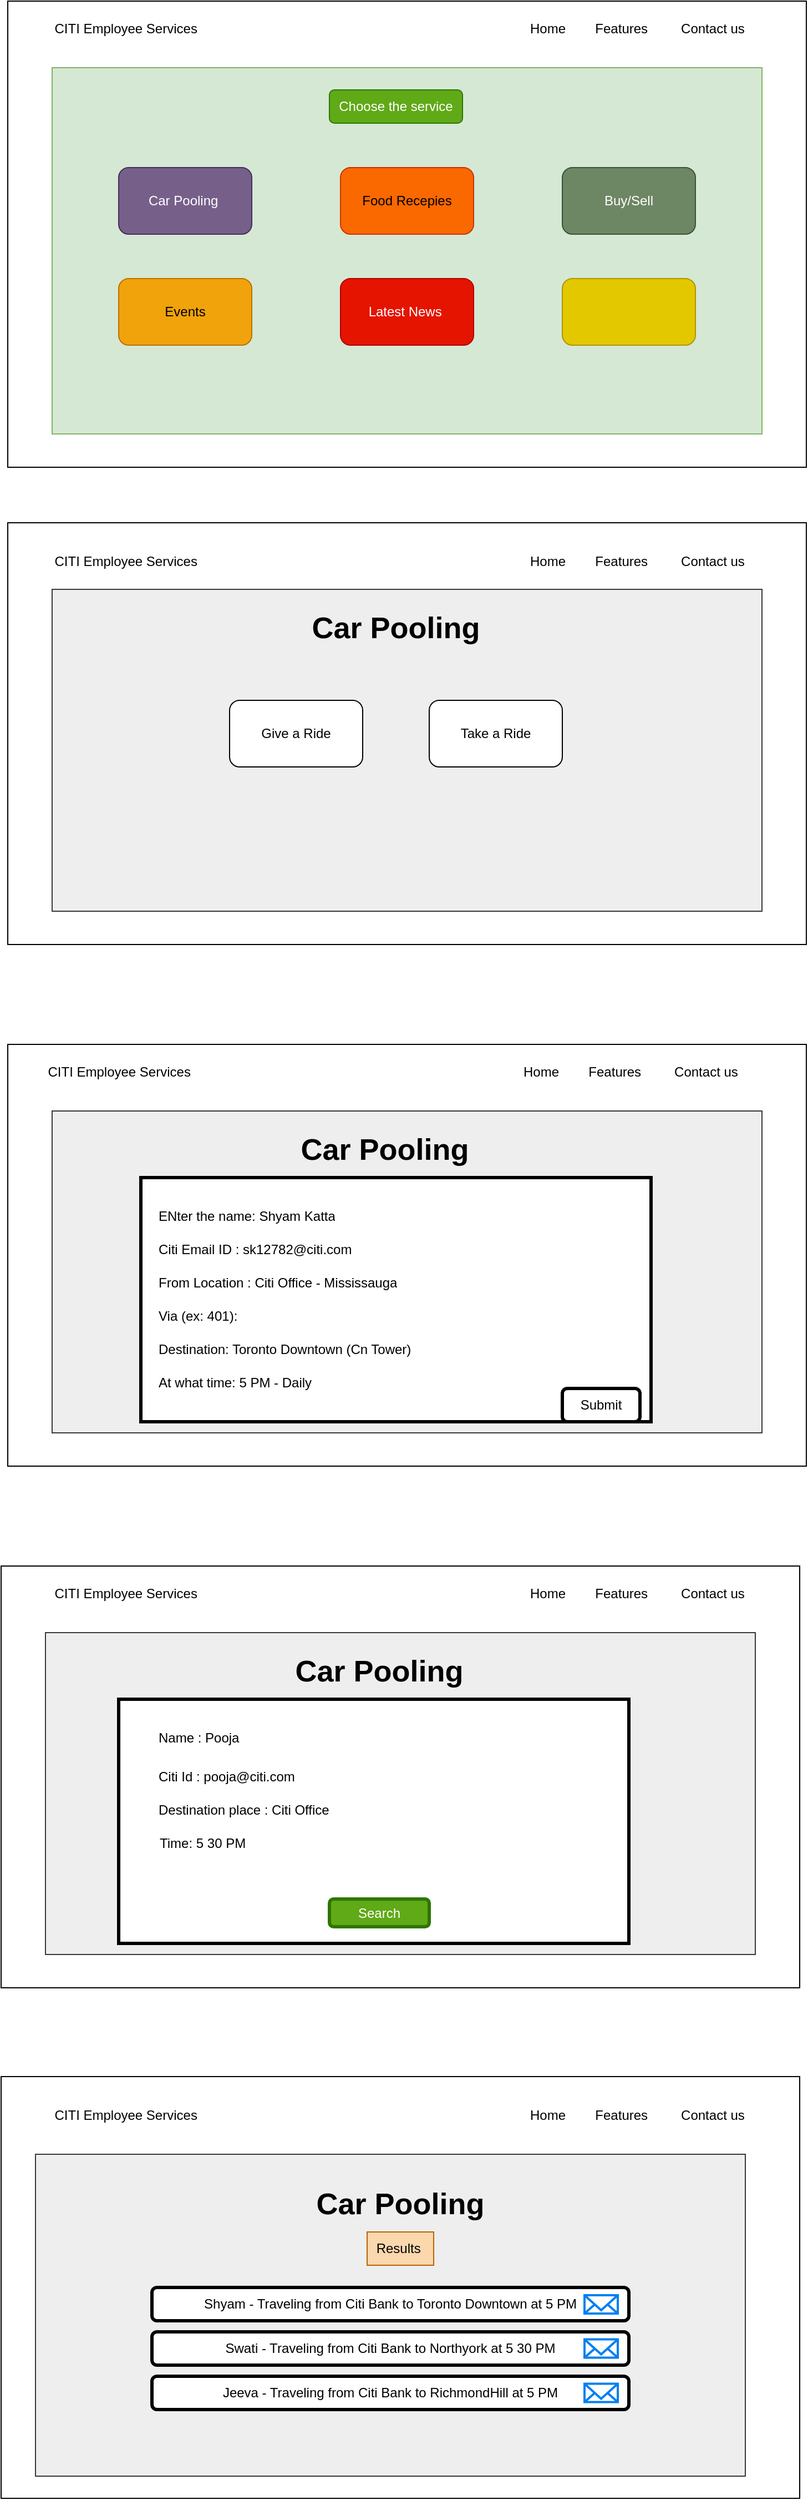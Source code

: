 <mxfile version="20.8.23" type="device" pages="2"><diagram name="Page-1" id="3x1DWH7LcmpUsh5odwub"><mxGraphModel dx="1000" dy="515" grid="1" gridSize="10" guides="1" tooltips="1" connect="1" arrows="1" fold="1" page="1" pageScale="1" pageWidth="827" pageHeight="1169" math="0" shadow="0"><root><mxCell id="0"/><mxCell id="1" parent="0"/><mxCell id="3MUjD-JxCLk-CY31lMU8-1" value="" style="rounded=0;whiteSpace=wrap;html=1;" vertex="1" parent="1"><mxGeometry x="60" y="40" width="720" height="420" as="geometry"/></mxCell><mxCell id="3MUjD-JxCLk-CY31lMU8-2" value="CITI Employee Services&amp;nbsp; &amp;nbsp; &amp;nbsp; &amp;nbsp; &amp;nbsp; &amp;nbsp; &amp;nbsp; &amp;nbsp; &amp;nbsp; &amp;nbsp; &amp;nbsp; &amp;nbsp; &amp;nbsp; &amp;nbsp; &amp;nbsp; &amp;nbsp; &amp;nbsp; &amp;nbsp; &amp;nbsp; &amp;nbsp; &amp;nbsp; &amp;nbsp; &amp;nbsp; &amp;nbsp; &amp;nbsp; &amp;nbsp; &amp;nbsp; &amp;nbsp; &amp;nbsp; &amp;nbsp; &amp;nbsp; &amp;nbsp; &amp;nbsp; &amp;nbsp; &amp;nbsp; &amp;nbsp; &amp;nbsp; &amp;nbsp; &amp;nbsp; &amp;nbsp; &amp;nbsp; &amp;nbsp; &amp;nbsp; &amp;nbsp; &amp;nbsp; Home&amp;nbsp; &amp;nbsp; &amp;nbsp; &amp;nbsp; Features&amp;nbsp; &amp;nbsp; &amp;nbsp; &amp;nbsp; &amp;nbsp;Contact us&amp;nbsp; &amp;nbsp;&amp;nbsp;" style="text;html=1;strokeColor=none;fillColor=none;align=center;verticalAlign=middle;whiteSpace=wrap;rounded=0;" vertex="1" parent="1"><mxGeometry x="70" y="50" width="700" height="30" as="geometry"/></mxCell><mxCell id="3MUjD-JxCLk-CY31lMU8-7" value="" style="rounded=0;whiteSpace=wrap;html=1;fillColor=#d5e8d4;strokeColor=#82b366;" vertex="1" parent="1"><mxGeometry x="100" y="100" width="640" height="330" as="geometry"/></mxCell><mxCell id="3MUjD-JxCLk-CY31lMU8-9" value="Choose the service" style="rounded=1;whiteSpace=wrap;html=1;fillColor=#60a917;fontColor=#ffffff;strokeColor=#2D7600;" vertex="1" parent="1"><mxGeometry x="350" y="120" width="120" height="30" as="geometry"/></mxCell><mxCell id="3MUjD-JxCLk-CY31lMU8-10" value="Car Pooling&amp;nbsp;" style="rounded=1;whiteSpace=wrap;html=1;fillColor=#76608a;fontColor=#ffffff;strokeColor=#432D57;" vertex="1" parent="1"><mxGeometry x="160" y="190" width="120" height="60" as="geometry"/></mxCell><mxCell id="3MUjD-JxCLk-CY31lMU8-11" value="Food Recepies" style="rounded=1;whiteSpace=wrap;html=1;fillColor=#fa6800;fontColor=#000000;strokeColor=#C73500;" vertex="1" parent="1"><mxGeometry x="360" y="190" width="120" height="60" as="geometry"/></mxCell><mxCell id="3MUjD-JxCLk-CY31lMU8-12" value="Buy/Sell" style="rounded=1;whiteSpace=wrap;html=1;fillColor=#6d8764;fontColor=#ffffff;strokeColor=#3A5431;" vertex="1" parent="1"><mxGeometry x="560" y="190" width="120" height="60" as="geometry"/></mxCell><mxCell id="3MUjD-JxCLk-CY31lMU8-13" value="Events" style="rounded=1;whiteSpace=wrap;html=1;fillColor=#f0a30a;fontColor=#000000;strokeColor=#BD7000;" vertex="1" parent="1"><mxGeometry x="160" y="290" width="120" height="60" as="geometry"/></mxCell><mxCell id="3MUjD-JxCLk-CY31lMU8-14" value="Latest News&amp;nbsp;" style="rounded=1;whiteSpace=wrap;html=1;fillColor=#e51400;fontColor=#ffffff;strokeColor=#B20000;" vertex="1" parent="1"><mxGeometry x="360" y="290" width="120" height="60" as="geometry"/></mxCell><mxCell id="3MUjD-JxCLk-CY31lMU8-15" value="" style="rounded=1;whiteSpace=wrap;html=1;fillColor=#e3c800;fontColor=#000000;strokeColor=#B09500;" vertex="1" parent="1"><mxGeometry x="560" y="290" width="120" height="60" as="geometry"/></mxCell><mxCell id="3MUjD-JxCLk-CY31lMU8-16" value="" style="rounded=0;whiteSpace=wrap;html=1;" vertex="1" parent="1"><mxGeometry x="60" y="510" width="720" height="380" as="geometry"/></mxCell><mxCell id="3MUjD-JxCLk-CY31lMU8-18" value="CITI Employee Services&amp;nbsp; &amp;nbsp; &amp;nbsp; &amp;nbsp; &amp;nbsp; &amp;nbsp; &amp;nbsp; &amp;nbsp; &amp;nbsp; &amp;nbsp; &amp;nbsp; &amp;nbsp; &amp;nbsp; &amp;nbsp; &amp;nbsp; &amp;nbsp; &amp;nbsp; &amp;nbsp; &amp;nbsp; &amp;nbsp; &amp;nbsp; &amp;nbsp; &amp;nbsp; &amp;nbsp; &amp;nbsp; &amp;nbsp; &amp;nbsp; &amp;nbsp; &amp;nbsp; &amp;nbsp; &amp;nbsp; &amp;nbsp; &amp;nbsp; &amp;nbsp; &amp;nbsp; &amp;nbsp; &amp;nbsp; &amp;nbsp; &amp;nbsp; &amp;nbsp; &amp;nbsp; &amp;nbsp; &amp;nbsp; &amp;nbsp; &amp;nbsp; Home&amp;nbsp; &amp;nbsp; &amp;nbsp; &amp;nbsp; Features&amp;nbsp; &amp;nbsp; &amp;nbsp; &amp;nbsp; &amp;nbsp;Contact us&amp;nbsp; &amp;nbsp;&amp;nbsp;" style="text;html=1;strokeColor=none;fillColor=none;align=center;verticalAlign=middle;whiteSpace=wrap;rounded=0;" vertex="1" parent="1"><mxGeometry x="70" y="530" width="700" height="30" as="geometry"/></mxCell><mxCell id="3MUjD-JxCLk-CY31lMU8-19" value="" style="rounded=0;whiteSpace=wrap;html=1;fillColor=#eeeeee;strokeColor=#36393d;" vertex="1" parent="1"><mxGeometry x="100" y="570" width="640" height="290" as="geometry"/></mxCell><mxCell id="3MUjD-JxCLk-CY31lMU8-20" value="Give a Ride" style="rounded=1;whiteSpace=wrap;html=1;" vertex="1" parent="1"><mxGeometry x="260" y="670" width="120" height="60" as="geometry"/></mxCell><mxCell id="3MUjD-JxCLk-CY31lMU8-21" value="Take a Ride" style="rounded=1;whiteSpace=wrap;html=1;" vertex="1" parent="1"><mxGeometry x="440" y="670" width="120" height="60" as="geometry"/></mxCell><mxCell id="3MUjD-JxCLk-CY31lMU8-22" value="&lt;h1&gt;&lt;font style=&quot;font-size: 27px;&quot;&gt;Car Pooling&lt;/font&gt;&lt;/h1&gt;" style="text;html=1;strokeColor=none;fillColor=none;align=center;verticalAlign=middle;whiteSpace=wrap;rounded=0;strokeWidth=3;" vertex="1" parent="1"><mxGeometry x="330" y="590" width="160" height="30" as="geometry"/></mxCell><mxCell id="BiCKtsOBipT_w57OATGU-2" value="" style="rounded=0;whiteSpace=wrap;html=1;" vertex="1" parent="1"><mxGeometry x="60" y="980" width="720" height="380" as="geometry"/></mxCell><mxCell id="BiCKtsOBipT_w57OATGU-3" value="CITI Employee Services&amp;nbsp; &amp;nbsp; &amp;nbsp; &amp;nbsp; &amp;nbsp; &amp;nbsp; &amp;nbsp; &amp;nbsp; &amp;nbsp; &amp;nbsp; &amp;nbsp; &amp;nbsp; &amp;nbsp; &amp;nbsp; &amp;nbsp; &amp;nbsp; &amp;nbsp; &amp;nbsp; &amp;nbsp; &amp;nbsp; &amp;nbsp; &amp;nbsp; &amp;nbsp; &amp;nbsp; &amp;nbsp; &amp;nbsp; &amp;nbsp; &amp;nbsp; &amp;nbsp; &amp;nbsp; &amp;nbsp; &amp;nbsp; &amp;nbsp; &amp;nbsp; &amp;nbsp; &amp;nbsp; &amp;nbsp; &amp;nbsp; &amp;nbsp; &amp;nbsp; &amp;nbsp; &amp;nbsp; &amp;nbsp; &amp;nbsp; &amp;nbsp; Home&amp;nbsp; &amp;nbsp; &amp;nbsp; &amp;nbsp; Features&amp;nbsp; &amp;nbsp; &amp;nbsp; &amp;nbsp; &amp;nbsp;Contact us&amp;nbsp; &amp;nbsp;&amp;nbsp;" style="text;html=1;strokeColor=none;fillColor=none;align=center;verticalAlign=middle;whiteSpace=wrap;rounded=0;" vertex="1" parent="1"><mxGeometry x="64" y="990" width="700" height="30" as="geometry"/></mxCell><mxCell id="BiCKtsOBipT_w57OATGU-4" value="" style="rounded=0;whiteSpace=wrap;html=1;fillColor=#eeeeee;strokeColor=#36393d;" vertex="1" parent="1"><mxGeometry x="100" y="1040" width="640" height="290" as="geometry"/></mxCell><mxCell id="BiCKtsOBipT_w57OATGU-5" value="&lt;h1&gt;&lt;font style=&quot;font-size: 27px;&quot;&gt;Car Pooling&lt;/font&gt;&lt;/h1&gt;" style="text;html=1;strokeColor=none;fillColor=none;align=center;verticalAlign=middle;whiteSpace=wrap;rounded=0;strokeWidth=3;" vertex="1" parent="1"><mxGeometry x="320" y="1060" width="160" height="30" as="geometry"/></mxCell><mxCell id="BiCKtsOBipT_w57OATGU-11" value="" style="rounded=0;whiteSpace=wrap;html=1;strokeWidth=3;fontSize=27;" vertex="1" parent="1"><mxGeometry x="180" y="1100" width="460" height="220" as="geometry"/></mxCell><mxCell id="BiCKtsOBipT_w57OATGU-16" value="ENter the name: Shyam Katta" style="text;strokeColor=none;fillColor=none;align=left;verticalAlign=middle;spacingLeft=4;spacingRight=4;overflow=hidden;points=[[0,0.5],[1,0.5]];portConstraint=eastwest;rotatable=0;whiteSpace=wrap;html=1;fontSize=12;" vertex="1" parent="1"><mxGeometry x="190" y="1120" width="410" height="30" as="geometry"/></mxCell><mxCell id="BiCKtsOBipT_w57OATGU-17" value="Citi Email ID : sk12782@citi.com&amp;nbsp;" style="text;strokeColor=none;fillColor=none;align=left;verticalAlign=middle;spacingLeft=4;spacingRight=4;overflow=hidden;points=[[0,0.5],[1,0.5]];portConstraint=eastwest;rotatable=0;whiteSpace=wrap;html=1;fontSize=12;" vertex="1" parent="1"><mxGeometry x="190" y="1150" width="350" height="30" as="geometry"/></mxCell><mxCell id="BiCKtsOBipT_w57OATGU-18" value="From Location : Citi Office - Mississauga" style="text;strokeColor=none;fillColor=none;align=left;verticalAlign=middle;spacingLeft=4;spacingRight=4;overflow=hidden;points=[[0,0.5],[1,0.5]];portConstraint=eastwest;rotatable=0;whiteSpace=wrap;html=1;fontSize=12;" vertex="1" parent="1"><mxGeometry x="190" y="1180" width="420" height="30" as="geometry"/></mxCell><mxCell id="BiCKtsOBipT_w57OATGU-19" value="Via (ex: 401):" style="text;strokeColor=none;fillColor=none;align=left;verticalAlign=middle;spacingLeft=4;spacingRight=4;overflow=hidden;points=[[0,0.5],[1,0.5]];portConstraint=eastwest;rotatable=0;whiteSpace=wrap;html=1;fontSize=12;" vertex="1" parent="1"><mxGeometry x="190" y="1210" width="410" height="30" as="geometry"/></mxCell><mxCell id="BiCKtsOBipT_w57OATGU-20" value="Destination: Toronto Downtown (Cn Tower)" style="text;strokeColor=none;fillColor=none;align=left;verticalAlign=middle;spacingLeft=4;spacingRight=4;overflow=hidden;points=[[0,0.5],[1,0.5]];portConstraint=eastwest;rotatable=0;whiteSpace=wrap;html=1;fontSize=12;" vertex="1" parent="1"><mxGeometry x="190" y="1240" width="400" height="30" as="geometry"/></mxCell><mxCell id="BiCKtsOBipT_w57OATGU-21" value="At what time: 5 PM - Daily&amp;nbsp;" style="text;strokeColor=none;fillColor=none;align=left;verticalAlign=middle;spacingLeft=4;spacingRight=4;overflow=hidden;points=[[0,0.5],[1,0.5]];portConstraint=eastwest;rotatable=0;whiteSpace=wrap;html=1;fontSize=12;" vertex="1" parent="1"><mxGeometry x="190" y="1270" width="430" height="30" as="geometry"/></mxCell><mxCell id="BiCKtsOBipT_w57OATGU-22" value="" style="rounded=0;whiteSpace=wrap;html=1;" vertex="1" parent="1"><mxGeometry x="54" y="1450" width="720" height="380" as="geometry"/></mxCell><mxCell id="BiCKtsOBipT_w57OATGU-23" value="CITI Employee Services&amp;nbsp; &amp;nbsp; &amp;nbsp; &amp;nbsp; &amp;nbsp; &amp;nbsp; &amp;nbsp; &amp;nbsp; &amp;nbsp; &amp;nbsp; &amp;nbsp; &amp;nbsp; &amp;nbsp; &amp;nbsp; &amp;nbsp; &amp;nbsp; &amp;nbsp; &amp;nbsp; &amp;nbsp; &amp;nbsp; &amp;nbsp; &amp;nbsp; &amp;nbsp; &amp;nbsp; &amp;nbsp; &amp;nbsp; &amp;nbsp; &amp;nbsp; &amp;nbsp; &amp;nbsp; &amp;nbsp; &amp;nbsp; &amp;nbsp; &amp;nbsp; &amp;nbsp; &amp;nbsp; &amp;nbsp; &amp;nbsp; &amp;nbsp; &amp;nbsp; &amp;nbsp; &amp;nbsp; &amp;nbsp; &amp;nbsp; &amp;nbsp; Home&amp;nbsp; &amp;nbsp; &amp;nbsp; &amp;nbsp; Features&amp;nbsp; &amp;nbsp; &amp;nbsp; &amp;nbsp; &amp;nbsp;Contact us&amp;nbsp; &amp;nbsp;&amp;nbsp;" style="text;html=1;strokeColor=none;fillColor=none;align=center;verticalAlign=middle;whiteSpace=wrap;rounded=0;" vertex="1" parent="1"><mxGeometry x="70" y="1460" width="700" height="30" as="geometry"/></mxCell><mxCell id="BiCKtsOBipT_w57OATGU-24" value="" style="rounded=0;whiteSpace=wrap;html=1;fillColor=#eeeeee;strokeColor=#36393d;" vertex="1" parent="1"><mxGeometry x="94" y="1510" width="640" height="290" as="geometry"/></mxCell><mxCell id="BiCKtsOBipT_w57OATGU-25" value="&lt;h1&gt;&lt;font style=&quot;font-size: 27px;&quot;&gt;Car Pooling&lt;/font&gt;&lt;/h1&gt;" style="text;html=1;strokeColor=none;fillColor=none;align=center;verticalAlign=middle;whiteSpace=wrap;rounded=0;strokeWidth=3;" vertex="1" parent="1"><mxGeometry x="315" y="1530" width="160" height="30" as="geometry"/></mxCell><mxCell id="BiCKtsOBipT_w57OATGU-26" value="" style="rounded=0;whiteSpace=wrap;html=1;strokeWidth=3;fontSize=27;" vertex="1" parent="1"><mxGeometry x="160" y="1570" width="460" height="220" as="geometry"/></mxCell><mxCell id="BiCKtsOBipT_w57OATGU-27" value="Time: 5 30 PM&amp;nbsp;" style="text;strokeColor=none;fillColor=none;align=left;verticalAlign=middle;spacingLeft=4;spacingRight=4;overflow=hidden;points=[[0,0.5],[1,0.5]];portConstraint=eastwest;rotatable=0;whiteSpace=wrap;html=1;fontSize=12;" vertex="1" parent="1"><mxGeometry x="191" y="1685" width="410" height="30" as="geometry"/></mxCell><mxCell id="BiCKtsOBipT_w57OATGU-29" value="Citi Id : pooja@citi.com" style="text;strokeColor=none;fillColor=none;align=left;verticalAlign=middle;spacingLeft=4;spacingRight=4;overflow=hidden;points=[[0,0.5],[1,0.5]];portConstraint=eastwest;rotatable=0;whiteSpace=wrap;html=1;fontSize=12;" vertex="1" parent="1"><mxGeometry x="190" y="1625" width="400" height="30" as="geometry"/></mxCell><mxCell id="BiCKtsOBipT_w57OATGU-30" value="Name : Pooja" style="text;strokeColor=none;fillColor=none;align=left;verticalAlign=middle;spacingLeft=4;spacingRight=4;overflow=hidden;points=[[0,0.5],[1,0.5]];portConstraint=eastwest;rotatable=0;whiteSpace=wrap;html=1;fontSize=12;" vertex="1" parent="1"><mxGeometry x="190" y="1590" width="440" height="30" as="geometry"/></mxCell><mxCell id="BiCKtsOBipT_w57OATGU-34" value="Destination place : Citi Office" style="text;strokeColor=none;fillColor=none;align=left;verticalAlign=middle;spacingLeft=4;spacingRight=4;overflow=hidden;points=[[0,0.5],[1,0.5]];portConstraint=eastwest;rotatable=0;whiteSpace=wrap;html=1;fontSize=12;" vertex="1" parent="1"><mxGeometry x="190" y="1655" width="380" height="30" as="geometry"/></mxCell><mxCell id="BiCKtsOBipT_w57OATGU-35" value="Submit" style="rounded=1;whiteSpace=wrap;html=1;strokeWidth=3;fontSize=12;" vertex="1" parent="1"><mxGeometry x="560" y="1290" width="70" height="30" as="geometry"/></mxCell><mxCell id="BiCKtsOBipT_w57OATGU-36" value="Search" style="rounded=1;whiteSpace=wrap;html=1;strokeWidth=3;fontSize=12;fillColor=#60a917;fontColor=#ffffff;strokeColor=#2D7600;" vertex="1" parent="1"><mxGeometry x="350" y="1750" width="90" height="25" as="geometry"/></mxCell><mxCell id="BiCKtsOBipT_w57OATGU-37" value="" style="rounded=0;whiteSpace=wrap;html=1;" vertex="1" parent="1"><mxGeometry x="54" y="1910" width="720" height="380" as="geometry"/></mxCell><mxCell id="BiCKtsOBipT_w57OATGU-38" value="CITI Employee Services&amp;nbsp; &amp;nbsp; &amp;nbsp; &amp;nbsp; &amp;nbsp; &amp;nbsp; &amp;nbsp; &amp;nbsp; &amp;nbsp; &amp;nbsp; &amp;nbsp; &amp;nbsp; &amp;nbsp; &amp;nbsp; &amp;nbsp; &amp;nbsp; &amp;nbsp; &amp;nbsp; &amp;nbsp; &amp;nbsp; &amp;nbsp; &amp;nbsp; &amp;nbsp; &amp;nbsp; &amp;nbsp; &amp;nbsp; &amp;nbsp; &amp;nbsp; &amp;nbsp; &amp;nbsp; &amp;nbsp; &amp;nbsp; &amp;nbsp; &amp;nbsp; &amp;nbsp; &amp;nbsp; &amp;nbsp; &amp;nbsp; &amp;nbsp; &amp;nbsp; &amp;nbsp; &amp;nbsp; &amp;nbsp; &amp;nbsp; &amp;nbsp; Home&amp;nbsp; &amp;nbsp; &amp;nbsp; &amp;nbsp; Features&amp;nbsp; &amp;nbsp; &amp;nbsp; &amp;nbsp; &amp;nbsp;Contact us&amp;nbsp; &amp;nbsp;&amp;nbsp;" style="text;html=1;strokeColor=none;fillColor=none;align=center;verticalAlign=middle;whiteSpace=wrap;rounded=0;" vertex="1" parent="1"><mxGeometry x="70" y="1930" width="700" height="30" as="geometry"/></mxCell><mxCell id="BiCKtsOBipT_w57OATGU-39" value="" style="rounded=0;whiteSpace=wrap;html=1;fillColor=#eeeeee;strokeColor=#36393d;" vertex="1" parent="1"><mxGeometry x="85" y="1980" width="640" height="290" as="geometry"/></mxCell><mxCell id="BiCKtsOBipT_w57OATGU-40" value="&lt;h1&gt;&lt;font style=&quot;font-size: 27px;&quot;&gt;Car Pooling&lt;/font&gt;&lt;/h1&gt;" style="text;html=1;strokeColor=none;fillColor=none;align=center;verticalAlign=middle;whiteSpace=wrap;rounded=0;strokeWidth=3;" vertex="1" parent="1"><mxGeometry x="334" y="2010" width="160" height="30" as="geometry"/></mxCell><mxCell id="BiCKtsOBipT_w57OATGU-42" value="Results&amp;nbsp;" style="text;html=1;strokeColor=#b46504;fillColor=#fad7ac;align=center;verticalAlign=middle;whiteSpace=wrap;rounded=0;fontSize=12;" vertex="1" parent="1"><mxGeometry x="384" y="2050" width="60" height="30" as="geometry"/></mxCell><mxCell id="BiCKtsOBipT_w57OATGU-43" value="Shyam - Traveling from Citi Bank to Toronto Downtown at 5 PM" style="rounded=1;whiteSpace=wrap;html=1;strokeWidth=3;fontSize=12;" vertex="1" parent="1"><mxGeometry x="190" y="2100" width="430" height="30" as="geometry"/></mxCell><mxCell id="BiCKtsOBipT_w57OATGU-46" value="" style="html=1;verticalLabelPosition=bottom;align=center;labelBackgroundColor=#ffffff;verticalAlign=top;strokeWidth=2;strokeColor=#0080F0;shadow=0;dashed=0;shape=mxgraph.ios7.icons.mail;fontSize=12;" vertex="1" parent="1"><mxGeometry x="580" y="2107" width="30" height="16.5" as="geometry"/></mxCell><mxCell id="BiCKtsOBipT_w57OATGU-47" value="Swati - Traveling from Citi Bank to Northyork at 5 30 PM" style="rounded=1;whiteSpace=wrap;html=1;strokeWidth=3;fontSize=12;" vertex="1" parent="1"><mxGeometry x="190" y="2140" width="430" height="30" as="geometry"/></mxCell><mxCell id="BiCKtsOBipT_w57OATGU-49" value="Jeeva - Traveling from Citi Bank to RichmondHill at 5 PM" style="rounded=1;whiteSpace=wrap;html=1;strokeWidth=3;fontSize=12;" vertex="1" parent="1"><mxGeometry x="190" y="2180" width="430" height="30" as="geometry"/></mxCell><mxCell id="BiCKtsOBipT_w57OATGU-50" value="" style="html=1;verticalLabelPosition=bottom;align=center;labelBackgroundColor=#ffffff;verticalAlign=top;strokeWidth=2;strokeColor=#0080F0;shadow=0;dashed=0;shape=mxgraph.ios7.icons.mail;fontSize=12;" vertex="1" parent="1"><mxGeometry x="580" y="2146.75" width="30" height="16.5" as="geometry"/></mxCell><mxCell id="BiCKtsOBipT_w57OATGU-51" value="" style="html=1;verticalLabelPosition=bottom;align=center;labelBackgroundColor=#ffffff;verticalAlign=top;strokeWidth=2;strokeColor=#0080F0;shadow=0;dashed=0;shape=mxgraph.ios7.icons.mail;fontSize=12;" vertex="1" parent="1"><mxGeometry x="580" y="2186.75" width="30" height="16.5" as="geometry"/></mxCell></root></mxGraphModel></diagram><diagram id="TwjMgjZZa5ngX15K8ZWA" name="Page-2"><mxGraphModel dx="1050" dy="541" grid="1" gridSize="10" guides="1" tooltips="1" connect="1" arrows="1" fold="1" page="1" pageScale="1" pageWidth="827" pageHeight="1169" math="0" shadow="0"><root><mxCell id="0"/><mxCell id="1" parent="0"/><mxCell id="9juuuaep-OsmCx54C30s-1" value="" style="rounded=0;whiteSpace=wrap;html=1;strokeWidth=3;fontSize=27;" vertex="1" parent="1"><mxGeometry x="50" y="40" width="720" height="420" as="geometry"/></mxCell></root></mxGraphModel></diagram></mxfile>